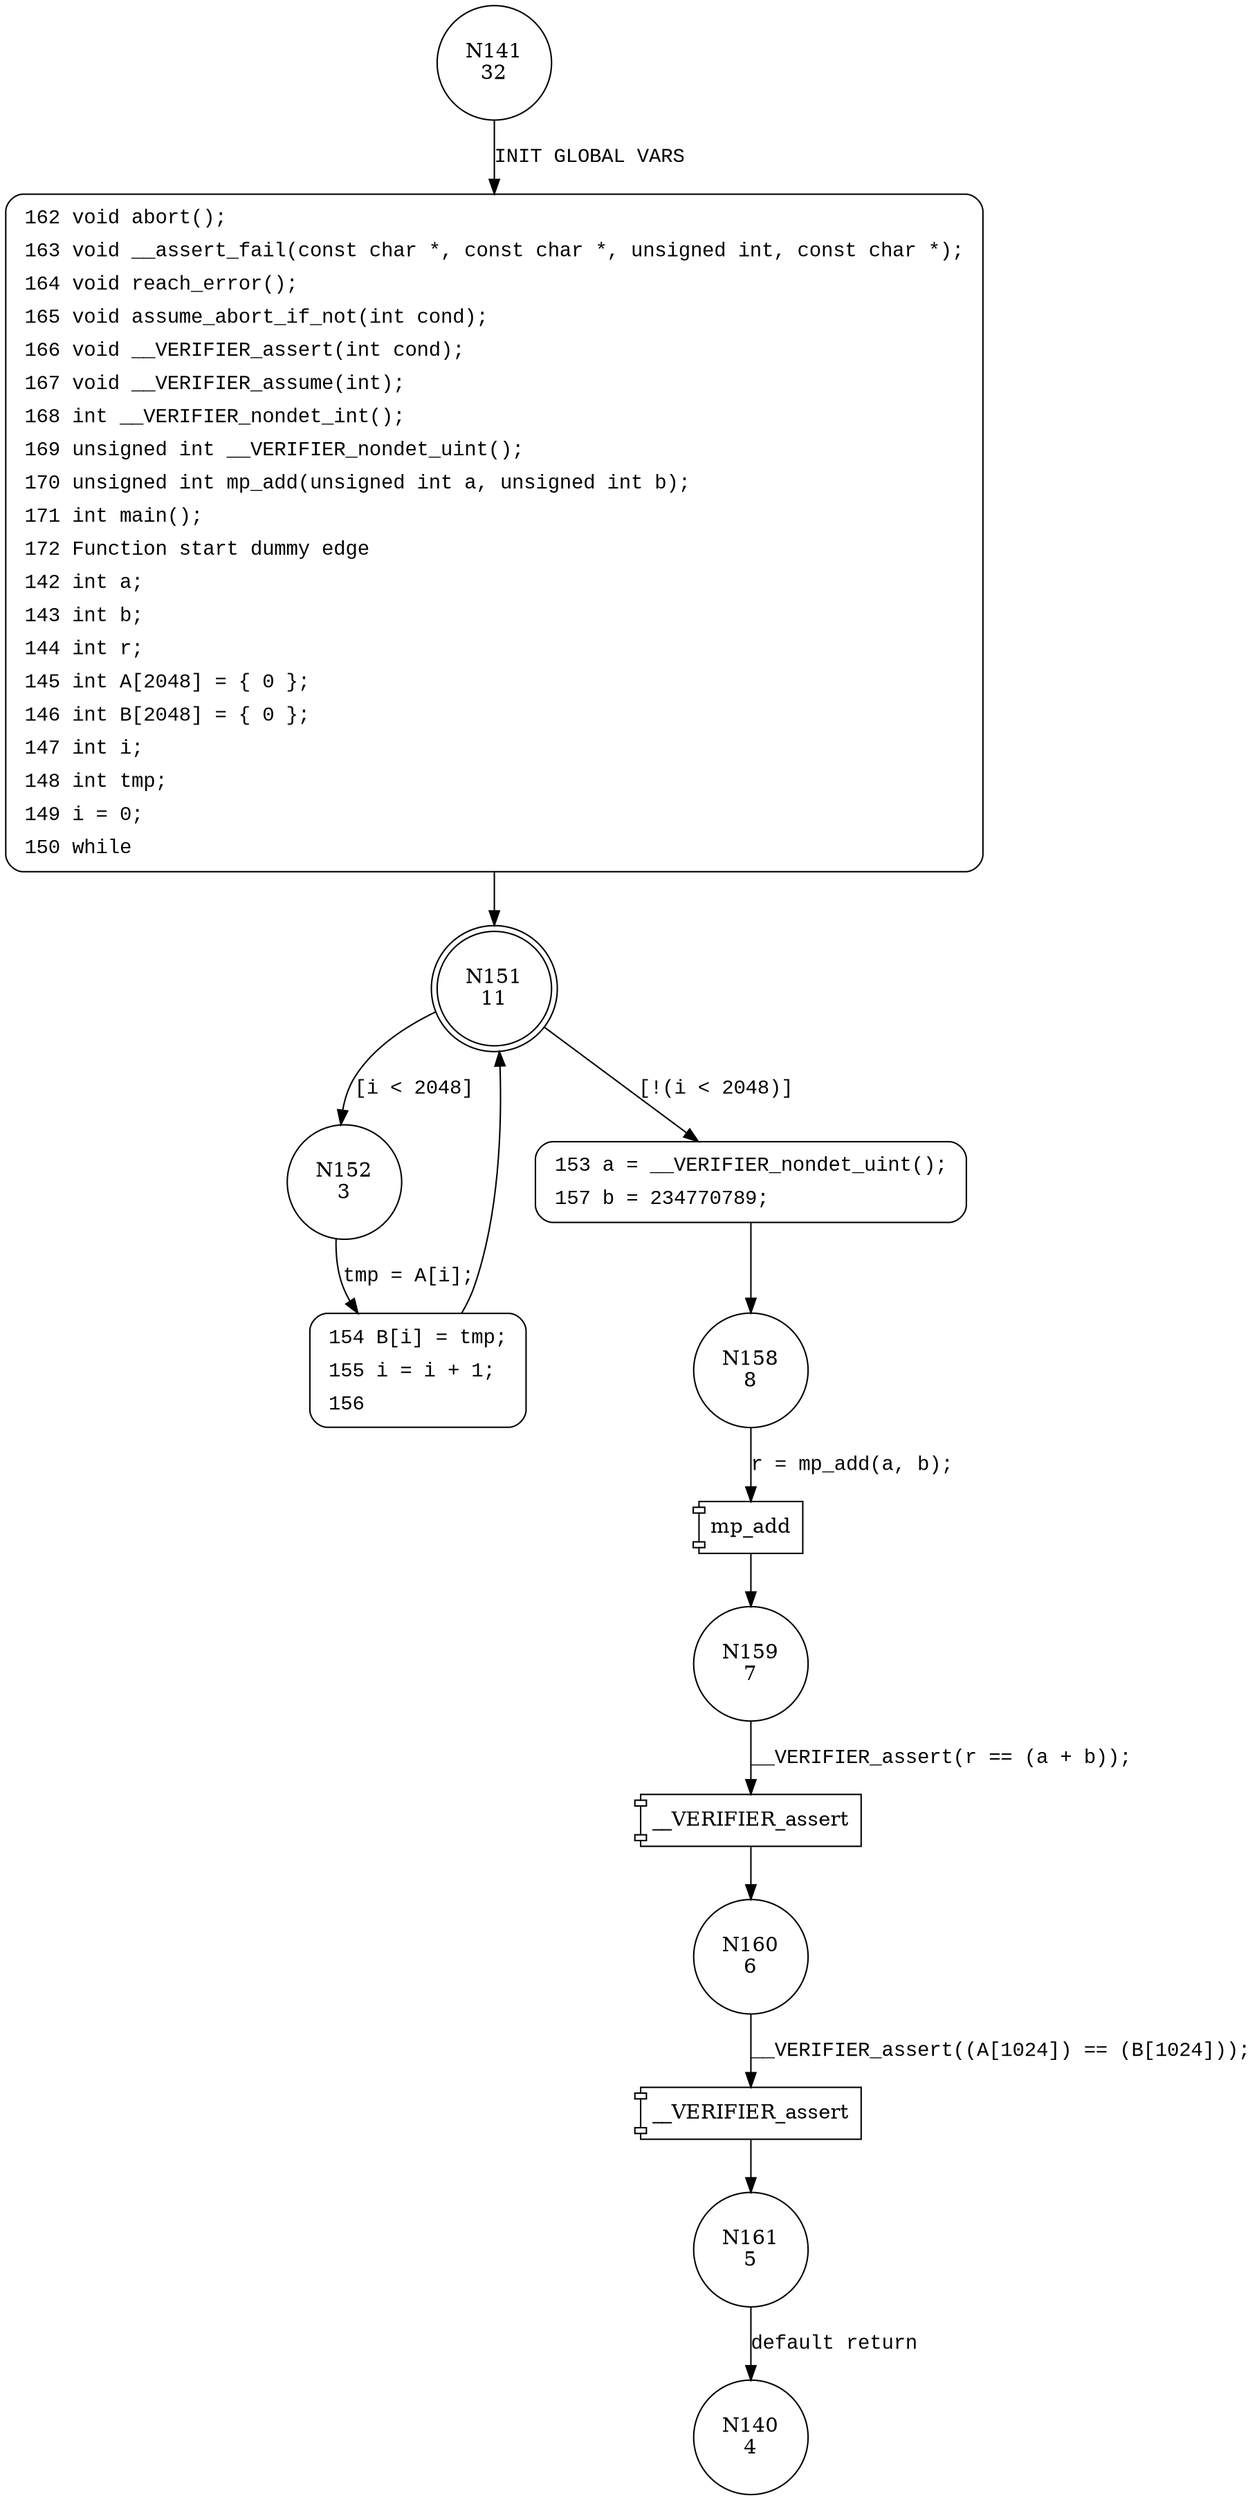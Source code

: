 digraph main {
141 [shape="circle" label="N141\n32"]
162 [shape="circle" label="N162\n31"]
151 [shape="doublecircle" label="N151\n11"]
152 [shape="circle" label="N152\n3"]
153 [shape="circle" label="N153\n10"]
158 [shape="circle" label="N158\n8"]
159 [shape="circle" label="N159\n7"]
160 [shape="circle" label="N160\n6"]
161 [shape="circle" label="N161\n5"]
154 [shape="circle" label="N154\n2"]
140 [shape="circle" label="N140\n4"]
162 [style="filled,bold" penwidth="1" fillcolor="white" fontname="Courier New" shape="Mrecord" label=<<table border="0" cellborder="0" cellpadding="3" bgcolor="white"><tr><td align="right">162</td><td align="left">void abort();</td></tr><tr><td align="right">163</td><td align="left">void __assert_fail(const char *, const char *, unsigned int, const char *);</td></tr><tr><td align="right">164</td><td align="left">void reach_error();</td></tr><tr><td align="right">165</td><td align="left">void assume_abort_if_not(int cond);</td></tr><tr><td align="right">166</td><td align="left">void __VERIFIER_assert(int cond);</td></tr><tr><td align="right">167</td><td align="left">void __VERIFIER_assume(int);</td></tr><tr><td align="right">168</td><td align="left">int __VERIFIER_nondet_int();</td></tr><tr><td align="right">169</td><td align="left">unsigned int __VERIFIER_nondet_uint();</td></tr><tr><td align="right">170</td><td align="left">unsigned int mp_add(unsigned int a, unsigned int b);</td></tr><tr><td align="right">171</td><td align="left">int main();</td></tr><tr><td align="right">172</td><td align="left">Function start dummy edge</td></tr><tr><td align="right">142</td><td align="left">int a;</td></tr><tr><td align="right">143</td><td align="left">int b;</td></tr><tr><td align="right">144</td><td align="left">int r;</td></tr><tr><td align="right">145</td><td align="left">int A[2048] = &#123; 0 &#125;;</td></tr><tr><td align="right">146</td><td align="left">int B[2048] = &#123; 0 &#125;;</td></tr><tr><td align="right">147</td><td align="left">int i;</td></tr><tr><td align="right">148</td><td align="left">int tmp;</td></tr><tr><td align="right">149</td><td align="left">i = 0;</td></tr><tr><td align="right">150</td><td align="left">while</td></tr></table>>]
162 -> 151[label=""]
153 [style="filled,bold" penwidth="1" fillcolor="white" fontname="Courier New" shape="Mrecord" label=<<table border="0" cellborder="0" cellpadding="3" bgcolor="white"><tr><td align="right">153</td><td align="left">a = __VERIFIER_nondet_uint();</td></tr><tr><td align="right">157</td><td align="left">b = 234770789;</td></tr></table>>]
153 -> 158[label=""]
154 [style="filled,bold" penwidth="1" fillcolor="white" fontname="Courier New" shape="Mrecord" label=<<table border="0" cellborder="0" cellpadding="3" bgcolor="white"><tr><td align="right">154</td><td align="left">B[i] = tmp;</td></tr><tr><td align="right">155</td><td align="left">i = i + 1;</td></tr><tr><td align="right">156</td><td align="left"></td></tr></table>>]
154 -> 151[label=""]
141 -> 162 [label="INIT GLOBAL VARS" fontname="Courier New"]
151 -> 152 [label="[i < 2048]" fontname="Courier New"]
151 -> 153 [label="[!(i < 2048)]" fontname="Courier New"]
100001 [shape="component" label="mp_add"]
158 -> 100001 [label="r = mp_add(a, b);" fontname="Courier New"]
100001 -> 159 [label="" fontname="Courier New"]
100002 [shape="component" label="__VERIFIER_assert"]
159 -> 100002 [label="__VERIFIER_assert(r == (a + b));" fontname="Courier New"]
100002 -> 160 [label="" fontname="Courier New"]
100003 [shape="component" label="__VERIFIER_assert"]
160 -> 100003 [label="__VERIFIER_assert((A[1024]) == (B[1024]));" fontname="Courier New"]
100003 -> 161 [label="" fontname="Courier New"]
152 -> 154 [label="tmp = A[i];" fontname="Courier New"]
161 -> 140 [label="default return" fontname="Courier New"]
}
